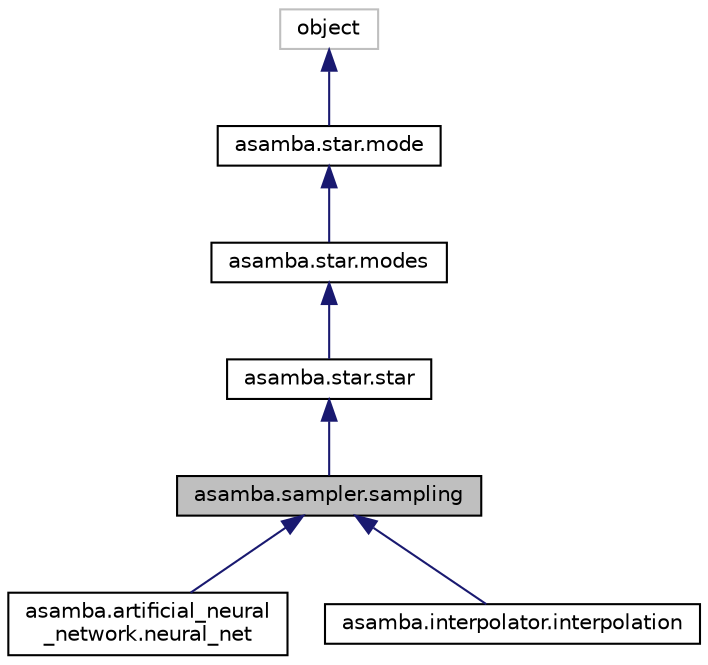 digraph "asamba.sampler.sampling"
{
  edge [fontname="Helvetica",fontsize="10",labelfontname="Helvetica",labelfontsize="10"];
  node [fontname="Helvetica",fontsize="10",shape=record];
  Node0 [label="asamba.sampler.sampling",height=0.2,width=0.4,color="black", fillcolor="grey75", style="filled", fontcolor="black"];
  Node1 -> Node0 [dir="back",color="midnightblue",fontsize="10",style="solid",fontname="Helvetica"];
  Node1 [label="asamba.star.star",height=0.2,width=0.4,color="black", fillcolor="white", style="filled",URL="$classasamba_1_1star_1_1star.html"];
  Node2 -> Node1 [dir="back",color="midnightblue",fontsize="10",style="solid",fontname="Helvetica"];
  Node2 [label="asamba.star.modes",height=0.2,width=0.4,color="black", fillcolor="white", style="filled",URL="$classasamba_1_1star_1_1modes.html"];
  Node3 -> Node2 [dir="back",color="midnightblue",fontsize="10",style="solid",fontname="Helvetica"];
  Node3 [label="asamba.star.mode",height=0.2,width=0.4,color="black", fillcolor="white", style="filled",URL="$classasamba_1_1star_1_1mode.html"];
  Node4 -> Node3 [dir="back",color="midnightblue",fontsize="10",style="solid",fontname="Helvetica"];
  Node4 [label="object",height=0.2,width=0.4,color="grey75", fillcolor="white", style="filled"];
  Node0 -> Node5 [dir="back",color="midnightblue",fontsize="10",style="solid",fontname="Helvetica"];
  Node5 [label="asamba.artificial_neural\l_network.neural_net",height=0.2,width=0.4,color="black", fillcolor="white", style="filled",URL="$classasamba_1_1artificial__neural__network_1_1neural__net.html"];
  Node0 -> Node6 [dir="back",color="midnightblue",fontsize="10",style="solid",fontname="Helvetica"];
  Node6 [label="asamba.interpolator.interpolation",height=0.2,width=0.4,color="black", fillcolor="white", style="filled",URL="$classasamba_1_1interpolator_1_1interpolation.html"];
}
